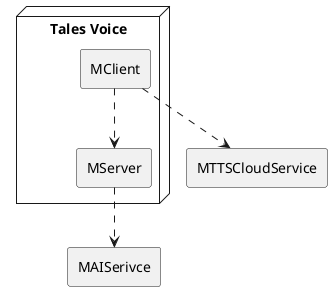 @startuml lv1_module
skinparam componentStyle rectangle

node "Tales Voice" {
    [MClient] 
    [MServer]
}

component MClient 
component MServer 
component MTTSCloudService
component MAISerivce

MClient ..> MServer
MClient ..> MTTSCloudService
MServer ..> MAISerivce
@enduml